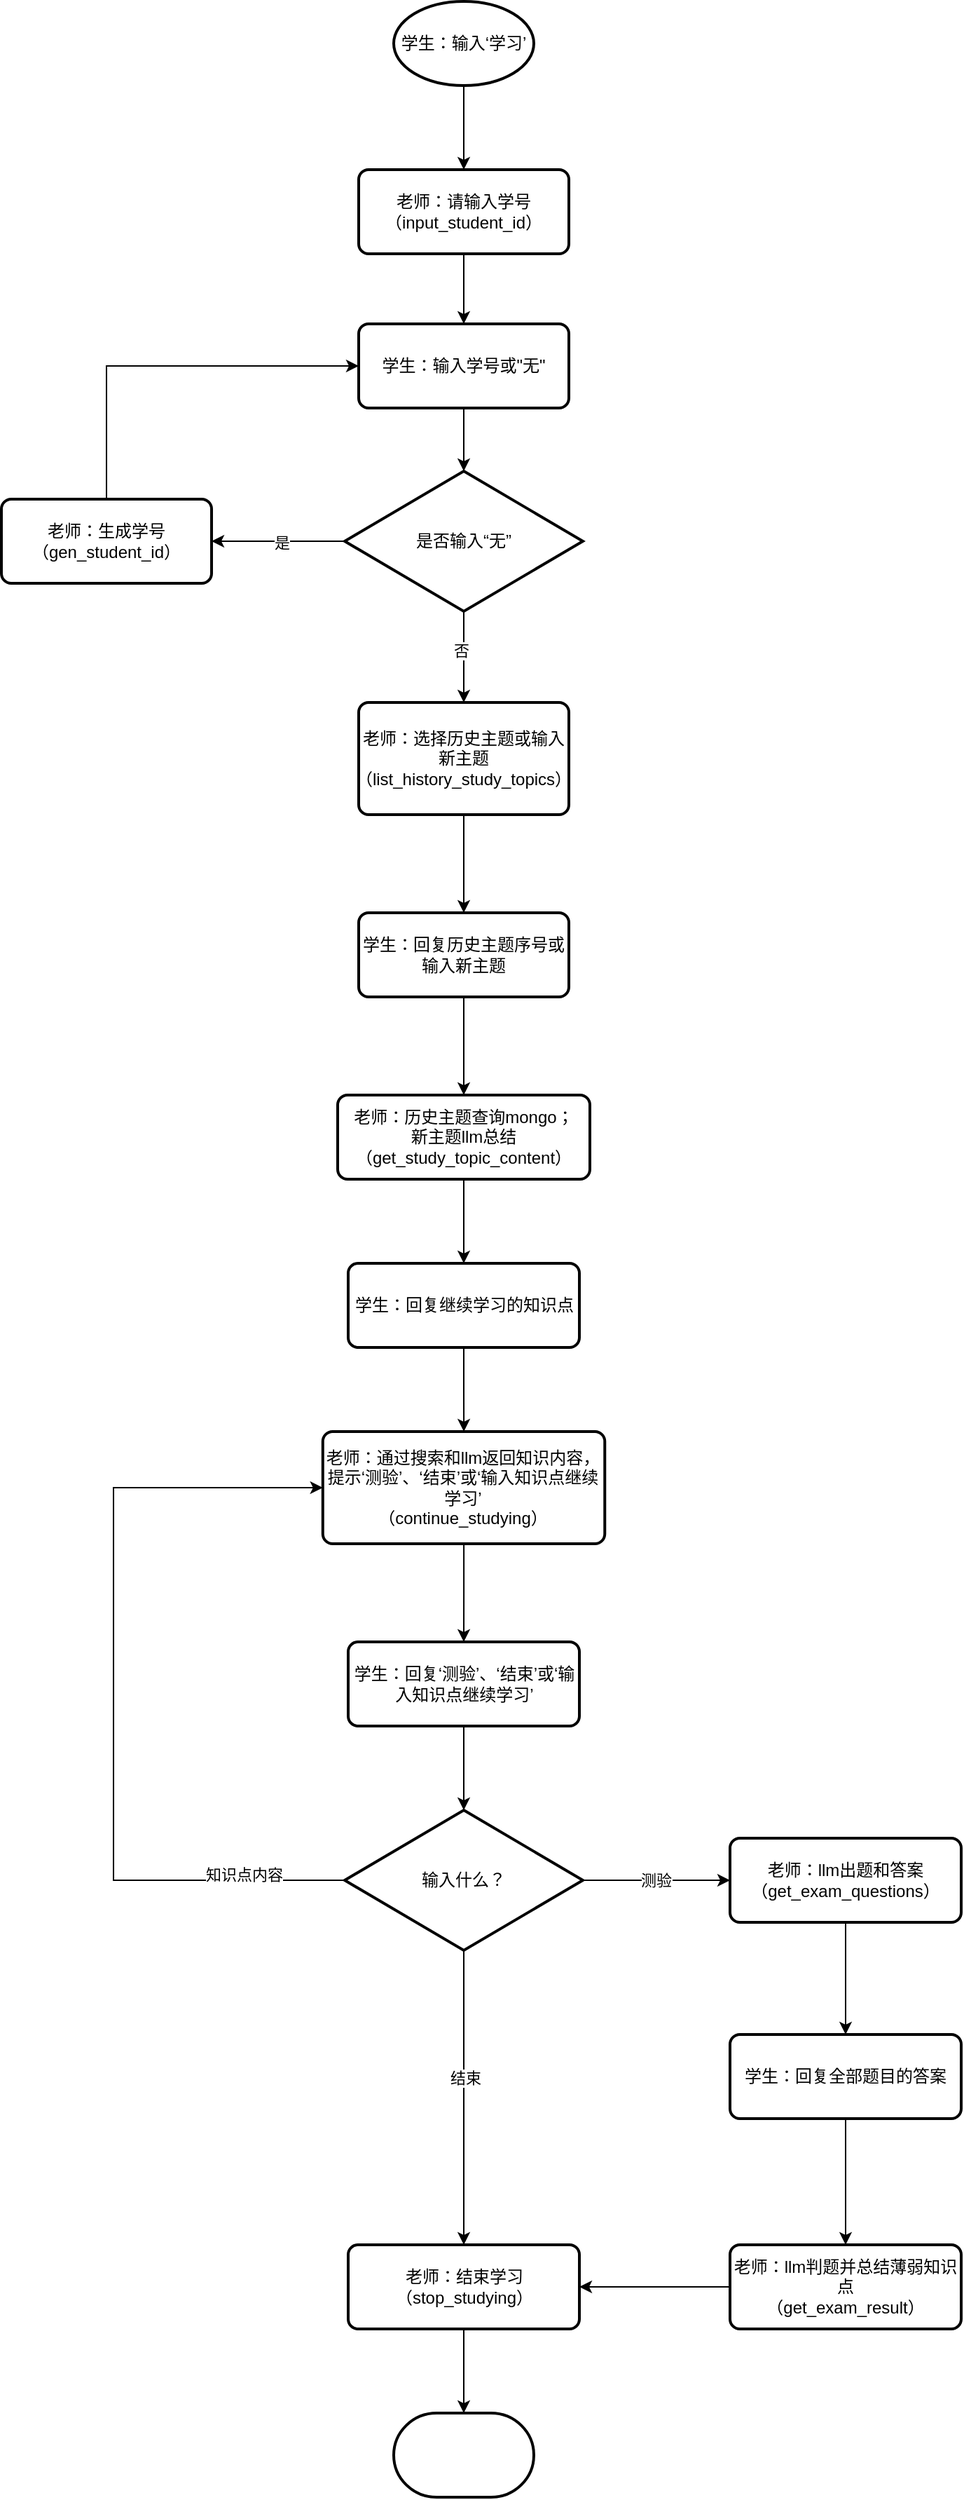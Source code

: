<mxfile version="24.6.4" type="github">
  <diagram name="Page-1" id="74e2e168-ea6b-b213-b513-2b3c1d86103e">
    <mxGraphModel dx="1194" dy="664" grid="1" gridSize="10" guides="1" tooltips="1" connect="1" arrows="1" fold="1" page="1" pageScale="1" pageWidth="1100" pageHeight="850" background="none" math="0" shadow="0">
      <root>
        <mxCell id="0" />
        <mxCell id="1" parent="0" />
        <mxCell id="GZFzV3UslixxGB8_kos3-3" value="" style="edgeStyle=orthogonalEdgeStyle;rounded=0;orthogonalLoop=1;jettySize=auto;html=1;" edge="1" parent="1" source="GZFzV3UslixxGB8_kos3-1" target="GZFzV3UslixxGB8_kos3-2">
          <mxGeometry relative="1" as="geometry" />
        </mxCell>
        <mxCell id="GZFzV3UslixxGB8_kos3-1" value="学生：输入‘学习’" style="strokeWidth=2;html=1;shape=mxgraph.flowchart.start_1;whiteSpace=wrap;" vertex="1" parent="1">
          <mxGeometry x="370" y="40" width="100" height="60" as="geometry" />
        </mxCell>
        <mxCell id="GZFzV3UslixxGB8_kos3-5" value="" style="edgeStyle=orthogonalEdgeStyle;rounded=0;orthogonalLoop=1;jettySize=auto;html=1;" edge="1" parent="1" source="GZFzV3UslixxGB8_kos3-2" target="GZFzV3UslixxGB8_kos3-4">
          <mxGeometry relative="1" as="geometry" />
        </mxCell>
        <mxCell id="GZFzV3UslixxGB8_kos3-2" value="老师：请输入学号&lt;div&gt;（input_student_id）&lt;/div&gt;" style="rounded=1;whiteSpace=wrap;html=1;absoluteArcSize=1;arcSize=14;strokeWidth=2;" vertex="1" parent="1">
          <mxGeometry x="345" y="160" width="150" height="60" as="geometry" />
        </mxCell>
        <mxCell id="GZFzV3UslixxGB8_kos3-7" value="" style="edgeStyle=orthogonalEdgeStyle;rounded=0;orthogonalLoop=1;jettySize=auto;html=1;" edge="1" parent="1" source="GZFzV3UslixxGB8_kos3-4" target="GZFzV3UslixxGB8_kos3-6">
          <mxGeometry relative="1" as="geometry" />
        </mxCell>
        <mxCell id="GZFzV3UslixxGB8_kos3-4" value="学生：输入学号或&quot;无&quot;" style="rounded=1;whiteSpace=wrap;html=1;absoluteArcSize=1;arcSize=14;strokeWidth=2;" vertex="1" parent="1">
          <mxGeometry x="345" y="270" width="150" height="60" as="geometry" />
        </mxCell>
        <mxCell id="GZFzV3UslixxGB8_kos3-9" value="" style="edgeStyle=orthogonalEdgeStyle;rounded=0;orthogonalLoop=1;jettySize=auto;html=1;" edge="1" parent="1" source="GZFzV3UslixxGB8_kos3-6" target="GZFzV3UslixxGB8_kos3-8">
          <mxGeometry relative="1" as="geometry" />
        </mxCell>
        <mxCell id="GZFzV3UslixxGB8_kos3-10" value="是" style="edgeLabel;html=1;align=center;verticalAlign=middle;resizable=0;points=[];" vertex="1" connectable="0" parent="GZFzV3UslixxGB8_kos3-9">
          <mxGeometry x="-0.053" y="1" relative="1" as="geometry">
            <mxPoint as="offset" />
          </mxGeometry>
        </mxCell>
        <mxCell id="GZFzV3UslixxGB8_kos3-12" value="" style="edgeStyle=orthogonalEdgeStyle;rounded=0;orthogonalLoop=1;jettySize=auto;html=1;" edge="1" parent="1" source="GZFzV3UslixxGB8_kos3-6" target="GZFzV3UslixxGB8_kos3-11">
          <mxGeometry relative="1" as="geometry" />
        </mxCell>
        <mxCell id="GZFzV3UslixxGB8_kos3-13" value="否" style="edgeLabel;html=1;align=center;verticalAlign=middle;resizable=0;points=[];" vertex="1" connectable="0" parent="GZFzV3UslixxGB8_kos3-12">
          <mxGeometry x="-0.147" y="-2" relative="1" as="geometry">
            <mxPoint as="offset" />
          </mxGeometry>
        </mxCell>
        <mxCell id="GZFzV3UslixxGB8_kos3-6" value="是否输入“无”" style="strokeWidth=2;html=1;shape=mxgraph.flowchart.decision;whiteSpace=wrap;" vertex="1" parent="1">
          <mxGeometry x="335" y="375" width="170" height="100" as="geometry" />
        </mxCell>
        <mxCell id="GZFzV3UslixxGB8_kos3-14" style="edgeStyle=orthogonalEdgeStyle;rounded=0;orthogonalLoop=1;jettySize=auto;html=1;exitX=0.5;exitY=0;exitDx=0;exitDy=0;entryX=0;entryY=0.5;entryDx=0;entryDy=0;" edge="1" parent="1" source="GZFzV3UslixxGB8_kos3-8" target="GZFzV3UslixxGB8_kos3-4">
          <mxGeometry relative="1" as="geometry" />
        </mxCell>
        <mxCell id="GZFzV3UslixxGB8_kos3-8" value="老师：生成学号&lt;div&gt;（gen_student_id）&lt;/div&gt;" style="rounded=1;whiteSpace=wrap;html=1;absoluteArcSize=1;arcSize=14;strokeWidth=2;" vertex="1" parent="1">
          <mxGeometry x="90" y="395" width="150" height="60" as="geometry" />
        </mxCell>
        <mxCell id="GZFzV3UslixxGB8_kos3-26" value="" style="edgeStyle=orthogonalEdgeStyle;rounded=0;orthogonalLoop=1;jettySize=auto;html=1;" edge="1" parent="1" source="GZFzV3UslixxGB8_kos3-11" target="GZFzV3UslixxGB8_kos3-25">
          <mxGeometry relative="1" as="geometry" />
        </mxCell>
        <mxCell id="GZFzV3UslixxGB8_kos3-11" value="老师：选择历史主题或输入新主题&lt;div&gt;（list_history_study_topics）&lt;/div&gt;" style="rounded=1;whiteSpace=wrap;html=1;absoluteArcSize=1;arcSize=14;strokeWidth=2;" vertex="1" parent="1">
          <mxGeometry x="345" y="540" width="150" height="80" as="geometry" />
        </mxCell>
        <mxCell id="GZFzV3UslixxGB8_kos3-30" value="" style="edgeStyle=orthogonalEdgeStyle;rounded=0;orthogonalLoop=1;jettySize=auto;html=1;" edge="1" parent="1" source="GZFzV3UslixxGB8_kos3-17" target="GZFzV3UslixxGB8_kos3-29">
          <mxGeometry relative="1" as="geometry" />
        </mxCell>
        <mxCell id="GZFzV3UslixxGB8_kos3-17" value="老师：历史主题查询mongo；&lt;div&gt;新主题llm总结&lt;br&gt;&lt;div&gt;（get_study_topic_content）&lt;/div&gt;&lt;/div&gt;" style="rounded=1;whiteSpace=wrap;html=1;absoluteArcSize=1;arcSize=14;strokeWidth=2;" vertex="1" parent="1">
          <mxGeometry x="330" y="820" width="180" height="60" as="geometry" />
        </mxCell>
        <mxCell id="GZFzV3UslixxGB8_kos3-35" value="" style="edgeStyle=orthogonalEdgeStyle;rounded=0;orthogonalLoop=1;jettySize=auto;html=1;" edge="1" parent="1" source="GZFzV3UslixxGB8_kos3-21" target="GZFzV3UslixxGB8_kos3-34">
          <mxGeometry relative="1" as="geometry" />
        </mxCell>
        <mxCell id="GZFzV3UslixxGB8_kos3-21" value="老师：通过搜索和llm返回知识内容，提示‘测验’、‘结束’或‘输入知识点继续学习’&lt;br&gt;&lt;div&gt;&lt;div&gt;&lt;div&gt;（continue_studying）&lt;/div&gt;&lt;/div&gt;&lt;/div&gt;" style="rounded=1;whiteSpace=wrap;html=1;absoluteArcSize=1;arcSize=14;strokeWidth=2;" vertex="1" parent="1">
          <mxGeometry x="319.38" y="1060" width="201.25" height="80" as="geometry" />
        </mxCell>
        <mxCell id="GZFzV3UslixxGB8_kos3-27" value="" style="edgeStyle=orthogonalEdgeStyle;rounded=0;orthogonalLoop=1;jettySize=auto;html=1;entryX=0.5;entryY=0;entryDx=0;entryDy=0;" edge="1" parent="1" source="GZFzV3UslixxGB8_kos3-25" target="GZFzV3UslixxGB8_kos3-17">
          <mxGeometry relative="1" as="geometry">
            <mxPoint x="420" y="810" as="targetPoint" />
          </mxGeometry>
        </mxCell>
        <mxCell id="GZFzV3UslixxGB8_kos3-25" value="学生：回复历史主题序号或输入新主题" style="rounded=1;whiteSpace=wrap;html=1;absoluteArcSize=1;arcSize=14;strokeWidth=2;" vertex="1" parent="1">
          <mxGeometry x="345" y="690" width="150" height="60" as="geometry" />
        </mxCell>
        <mxCell id="GZFzV3UslixxGB8_kos3-31" value="" style="edgeStyle=orthogonalEdgeStyle;rounded=0;orthogonalLoop=1;jettySize=auto;html=1;" edge="1" parent="1" source="GZFzV3UslixxGB8_kos3-29" target="GZFzV3UslixxGB8_kos3-21">
          <mxGeometry relative="1" as="geometry" />
        </mxCell>
        <mxCell id="GZFzV3UslixxGB8_kos3-29" value="学生：回复继续学习的知识点" style="rounded=1;whiteSpace=wrap;html=1;absoluteArcSize=1;arcSize=14;strokeWidth=2;" vertex="1" parent="1">
          <mxGeometry x="337.5" y="940" width="165" height="60" as="geometry" />
        </mxCell>
        <mxCell id="GZFzV3UslixxGB8_kos3-38" value="" style="edgeStyle=orthogonalEdgeStyle;rounded=0;orthogonalLoop=1;jettySize=auto;html=1;" edge="1" parent="1" source="GZFzV3UslixxGB8_kos3-32" target="GZFzV3UslixxGB8_kos3-37">
          <mxGeometry relative="1" as="geometry" />
        </mxCell>
        <mxCell id="GZFzV3UslixxGB8_kos3-39" value="结束" style="edgeLabel;html=1;align=center;verticalAlign=middle;resizable=0;points=[];" vertex="1" connectable="0" parent="GZFzV3UslixxGB8_kos3-38">
          <mxGeometry x="-0.133" y="1" relative="1" as="geometry">
            <mxPoint as="offset" />
          </mxGeometry>
        </mxCell>
        <mxCell id="GZFzV3UslixxGB8_kos3-41" style="edgeStyle=orthogonalEdgeStyle;rounded=0;orthogonalLoop=1;jettySize=auto;html=1;exitX=0;exitY=0.5;exitDx=0;exitDy=0;exitPerimeter=0;entryX=0;entryY=0.5;entryDx=0;entryDy=0;" edge="1" parent="1" source="GZFzV3UslixxGB8_kos3-32" target="GZFzV3UslixxGB8_kos3-21">
          <mxGeometry relative="1" as="geometry">
            <mxPoint x="170" y="960" as="targetPoint" />
            <Array as="points">
              <mxPoint x="170" y="1380" />
              <mxPoint x="170" y="1100" />
            </Array>
          </mxGeometry>
        </mxCell>
        <mxCell id="GZFzV3UslixxGB8_kos3-42" value="知识点内容" style="edgeLabel;html=1;align=center;verticalAlign=middle;resizable=0;points=[];" vertex="1" connectable="0" parent="GZFzV3UslixxGB8_kos3-41">
          <mxGeometry x="-0.758" y="-4" relative="1" as="geometry">
            <mxPoint as="offset" />
          </mxGeometry>
        </mxCell>
        <mxCell id="GZFzV3UslixxGB8_kos3-44" value="" style="edgeStyle=orthogonalEdgeStyle;rounded=0;orthogonalLoop=1;jettySize=auto;html=1;" edge="1" parent="1" source="GZFzV3UslixxGB8_kos3-32" target="GZFzV3UslixxGB8_kos3-43">
          <mxGeometry relative="1" as="geometry" />
        </mxCell>
        <mxCell id="GZFzV3UslixxGB8_kos3-45" value="测验" style="edgeLabel;html=1;align=center;verticalAlign=middle;resizable=0;points=[];" vertex="1" connectable="0" parent="GZFzV3UslixxGB8_kos3-44">
          <mxGeometry x="-0.01" relative="1" as="geometry">
            <mxPoint as="offset" />
          </mxGeometry>
        </mxCell>
        <mxCell id="GZFzV3UslixxGB8_kos3-32" value="输入什么？" style="strokeWidth=2;html=1;shape=mxgraph.flowchart.decision;whiteSpace=wrap;" vertex="1" parent="1">
          <mxGeometry x="335.01" y="1330" width="170" height="100" as="geometry" />
        </mxCell>
        <mxCell id="GZFzV3UslixxGB8_kos3-36" value="" style="edgeStyle=orthogonalEdgeStyle;rounded=0;orthogonalLoop=1;jettySize=auto;html=1;" edge="1" parent="1" source="GZFzV3UslixxGB8_kos3-34" target="GZFzV3UslixxGB8_kos3-32">
          <mxGeometry relative="1" as="geometry" />
        </mxCell>
        <mxCell id="GZFzV3UslixxGB8_kos3-34" value="学生：回复‘测验’、‘结束’或‘输入知识点继续学习’" style="rounded=1;whiteSpace=wrap;html=1;absoluteArcSize=1;arcSize=14;strokeWidth=2;" vertex="1" parent="1">
          <mxGeometry x="337.5" y="1210" width="165" height="60" as="geometry" />
        </mxCell>
        <mxCell id="GZFzV3UslixxGB8_kos3-52" value="" style="edgeStyle=orthogonalEdgeStyle;rounded=0;orthogonalLoop=1;jettySize=auto;html=1;" edge="1" parent="1" source="GZFzV3UslixxGB8_kos3-37" target="GZFzV3UslixxGB8_kos3-51">
          <mxGeometry relative="1" as="geometry" />
        </mxCell>
        <mxCell id="GZFzV3UslixxGB8_kos3-37" value="老师：结束学习&lt;div&gt;（stop_studying）&lt;/div&gt;" style="rounded=1;whiteSpace=wrap;html=1;absoluteArcSize=1;arcSize=14;strokeWidth=2;" vertex="1" parent="1">
          <mxGeometry x="337.5" y="1640" width="165" height="60" as="geometry" />
        </mxCell>
        <mxCell id="GZFzV3UslixxGB8_kos3-47" value="" style="edgeStyle=orthogonalEdgeStyle;rounded=0;orthogonalLoop=1;jettySize=auto;html=1;" edge="1" parent="1" source="GZFzV3UslixxGB8_kos3-43" target="GZFzV3UslixxGB8_kos3-46">
          <mxGeometry relative="1" as="geometry" />
        </mxCell>
        <mxCell id="GZFzV3UslixxGB8_kos3-43" value="老师：llm出题和答案&lt;div&gt;（get_exam_questions）&lt;/div&gt;" style="rounded=1;whiteSpace=wrap;html=1;absoluteArcSize=1;arcSize=14;strokeWidth=2;" vertex="1" parent="1">
          <mxGeometry x="610" y="1350" width="165" height="60" as="geometry" />
        </mxCell>
        <mxCell id="GZFzV3UslixxGB8_kos3-49" value="" style="edgeStyle=orthogonalEdgeStyle;rounded=0;orthogonalLoop=1;jettySize=auto;html=1;" edge="1" parent="1" source="GZFzV3UslixxGB8_kos3-46" target="GZFzV3UslixxGB8_kos3-48">
          <mxGeometry relative="1" as="geometry" />
        </mxCell>
        <mxCell id="GZFzV3UslixxGB8_kos3-46" value="学生：回复全部题目的答案" style="rounded=1;whiteSpace=wrap;html=1;absoluteArcSize=1;arcSize=14;strokeWidth=2;" vertex="1" parent="1">
          <mxGeometry x="610" y="1490" width="165" height="60" as="geometry" />
        </mxCell>
        <mxCell id="GZFzV3UslixxGB8_kos3-50" value="" style="edgeStyle=orthogonalEdgeStyle;rounded=0;orthogonalLoop=1;jettySize=auto;html=1;" edge="1" parent="1" source="GZFzV3UslixxGB8_kos3-48" target="GZFzV3UslixxGB8_kos3-37">
          <mxGeometry relative="1" as="geometry" />
        </mxCell>
        <mxCell id="GZFzV3UslixxGB8_kos3-48" value="老师：llm判题并总结薄弱知识点&lt;div&gt;（get_exam_result）&lt;/div&gt;" style="rounded=1;whiteSpace=wrap;html=1;absoluteArcSize=1;arcSize=14;strokeWidth=2;" vertex="1" parent="1">
          <mxGeometry x="610" y="1640" width="165" height="60" as="geometry" />
        </mxCell>
        <mxCell id="GZFzV3UslixxGB8_kos3-51" value="" style="strokeWidth=2;html=1;shape=mxgraph.flowchart.terminator;whiteSpace=wrap;" vertex="1" parent="1">
          <mxGeometry x="370" y="1760" width="100" height="60" as="geometry" />
        </mxCell>
      </root>
    </mxGraphModel>
  </diagram>
</mxfile>
